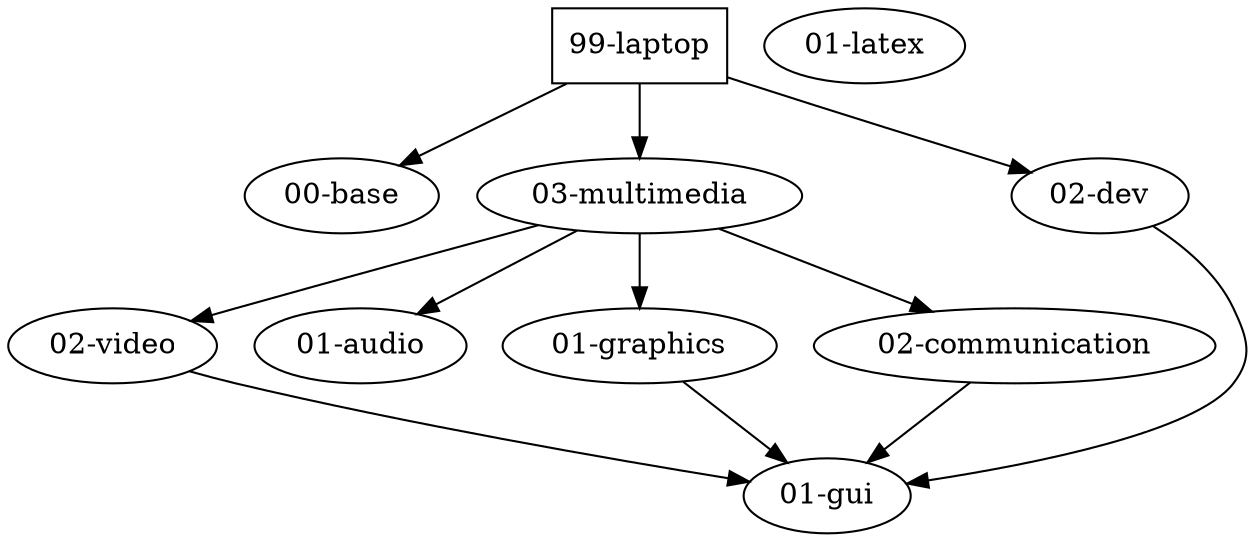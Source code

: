 strict digraph G{

hd_laptop[label="99-laptop", shape=box];
hd_laptop -> base;
hd_laptop -> multimedia;
hd_laptop -> dev;


base[label="00-base"]; #every holodeck depends on this

multimedia[label="03-multimedia"];
multimedia -> video;
multimedia -> audio;
multimedia -> graphics;
multimedia -> communication;

dev[label="02-dev"];
dev -> gui;


communication[label="02-communication"];
communication -> gui;

video[label="02-video"];
video -> gui;

audio[label="01-audio"];

graphics[label="01-graphics"];
graphics -> gui;

latex[label="01-latex"];


gui[label="01-gui"];

}
